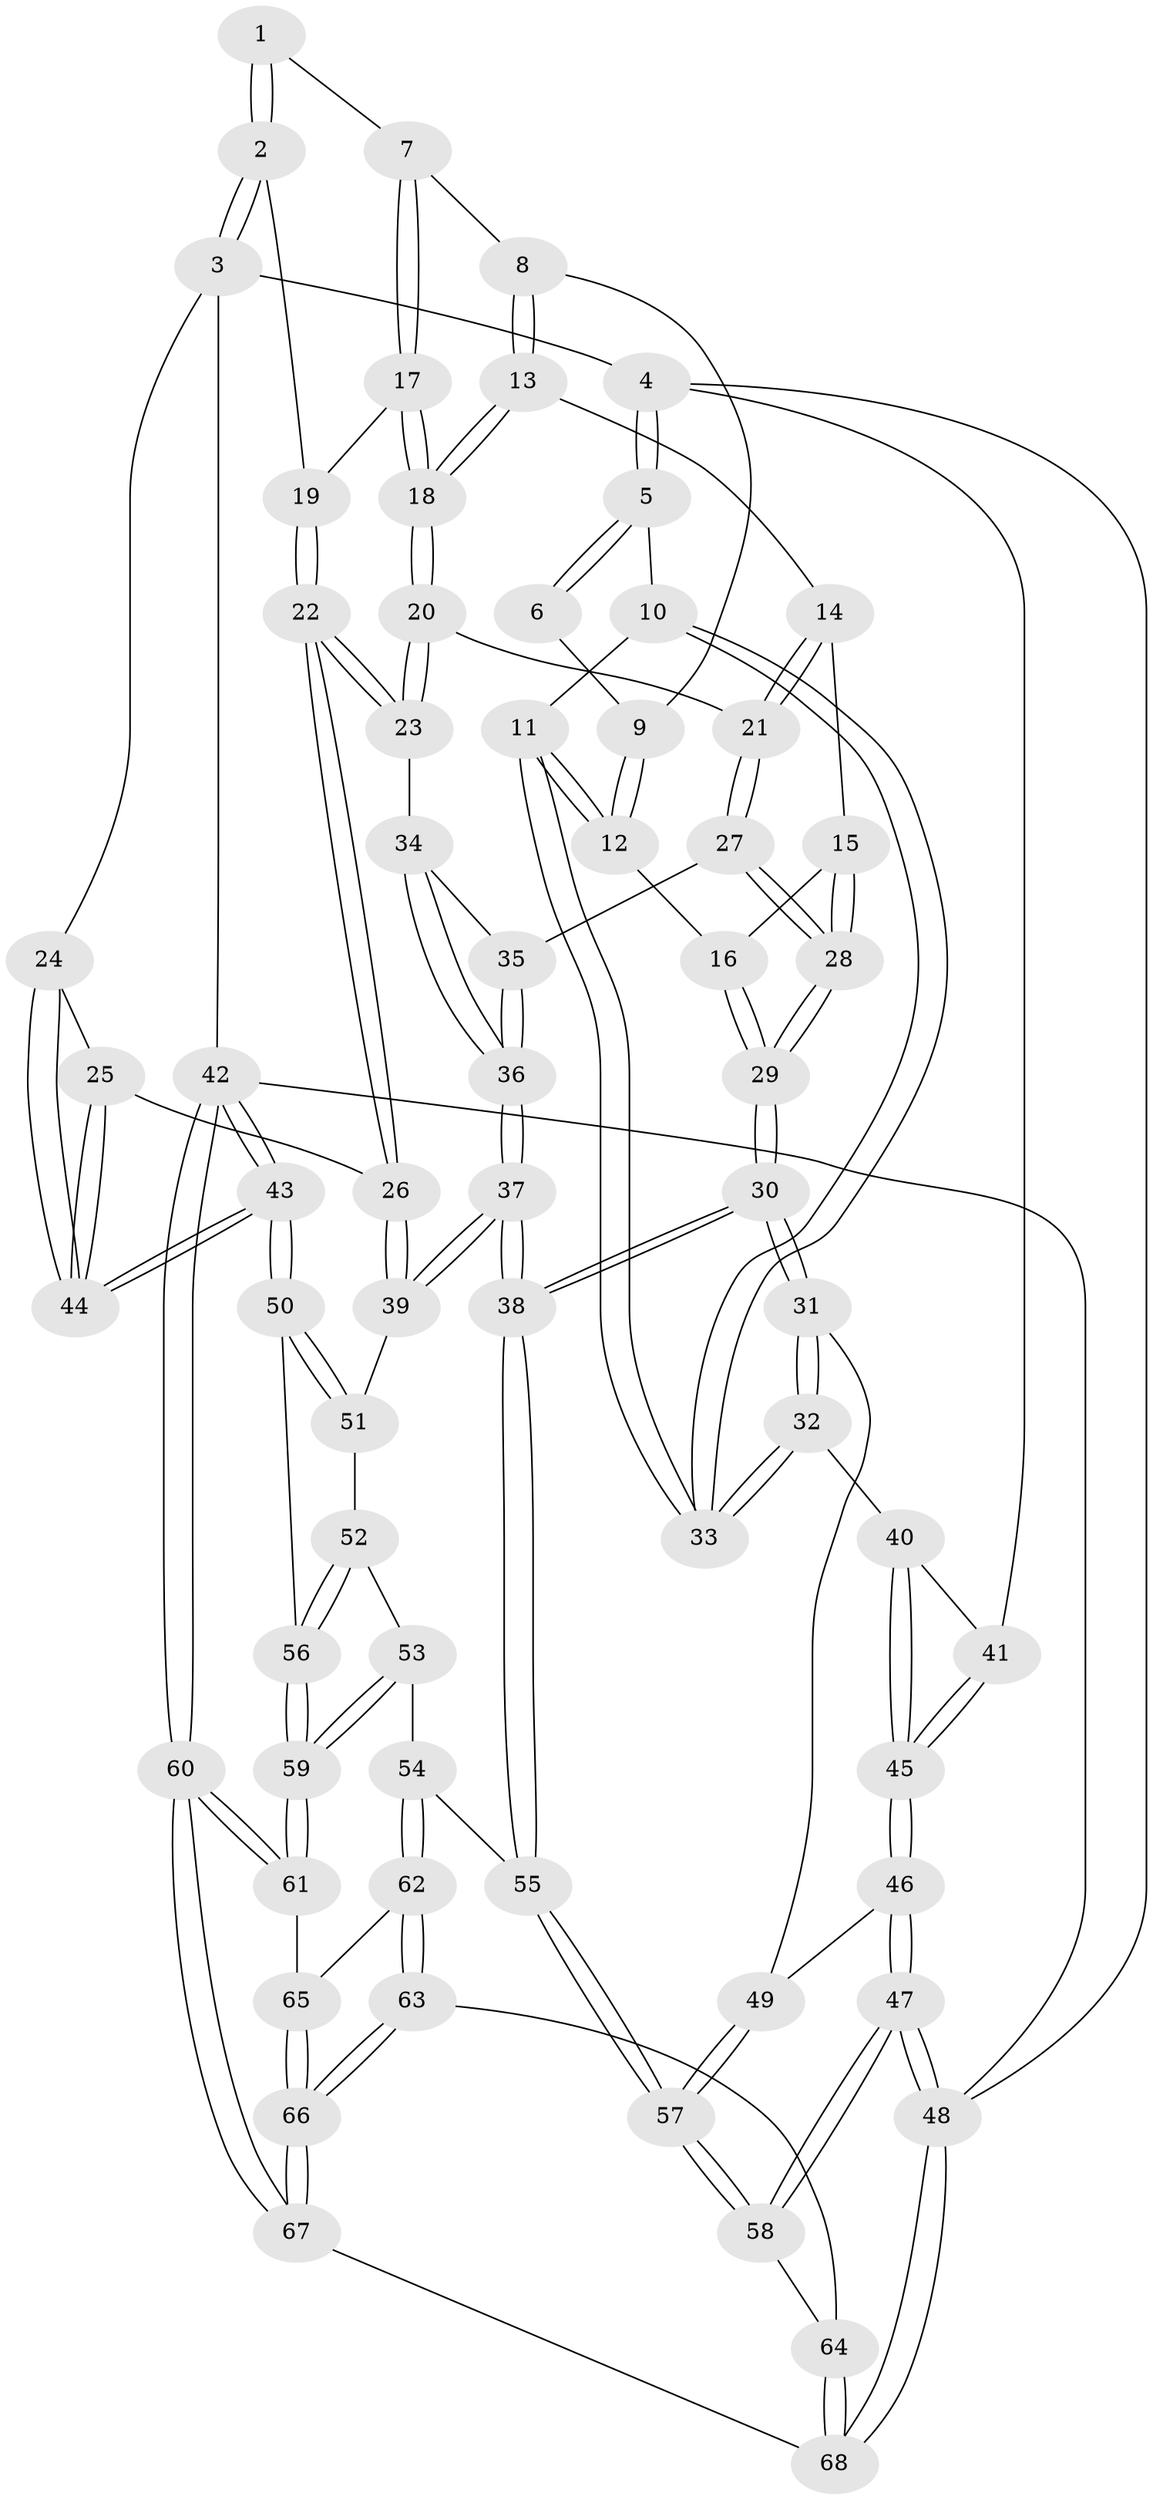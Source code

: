 // coarse degree distribution, {3: 0.10638297872340426, 5: 0.3617021276595745, 2: 0.02127659574468085, 4: 0.40425531914893614, 6: 0.10638297872340426}
// Generated by graph-tools (version 1.1) at 2025/52/02/27/25 19:52:37]
// undirected, 68 vertices, 167 edges
graph export_dot {
graph [start="1"]
  node [color=gray90,style=filled];
  1 [pos="+0.6799655977297954+0"];
  2 [pos="+0.8307607607936278+0"];
  3 [pos="+1+0"];
  4 [pos="+0+0"];
  5 [pos="+0+0"];
  6 [pos="+0.4508433402578036+0"];
  7 [pos="+0.5387571021558151+0.03552096538207571"];
  8 [pos="+0.4292784183502265+0.042961025087599754"];
  9 [pos="+0.4142314863511225+0.027932311903684774"];
  10 [pos="+0+0"];
  11 [pos="+0.2624037185730382+0.10496482067031417"];
  12 [pos="+0.2685201722169222+0.1071184271660214"];
  13 [pos="+0.445018844519329+0.08729680088764692"];
  14 [pos="+0.3800853341449752+0.13798458202151784"];
  15 [pos="+0.28213132174592537+0.117267837752004"];
  16 [pos="+0.27773720354645104+0.11485179640633433"];
  17 [pos="+0.5332711393315811+0.12085803883383088"];
  18 [pos="+0.5182501538323758+0.13643363560924143"];
  19 [pos="+0.6722174307555837+0.12349625158374332"];
  20 [pos="+0.512840318274415+0.1547114485894165"];
  21 [pos="+0.4466577563050925+0.19079314256670823"];
  22 [pos="+0.7154207488543748+0.2887427439379899"];
  23 [pos="+0.585607623413038+0.27353209897082226"];
  24 [pos="+1+0"];
  25 [pos="+0.7671346205092893+0.3069053628720486"];
  26 [pos="+0.743509740602176+0.31127561039522555"];
  27 [pos="+0.4331944288115218+0.2258666274402633"];
  28 [pos="+0.3854614852249482+0.26021136806731515"];
  29 [pos="+0.32608842687872447+0.4099857294646986"];
  30 [pos="+0.30930233021081377+0.4805564021651106"];
  31 [pos="+0.28167532635587755+0.4618006104757364"];
  32 [pos="+0.19377373119737798+0.3536632918649332"];
  33 [pos="+0.1932962494066792+0.34978889347608355"];
  34 [pos="+0.5726311042638578+0.28091670084805914"];
  35 [pos="+0.45043016792882024+0.2418024162123035"];
  36 [pos="+0.49381074853622503+0.35062683125336674"];
  37 [pos="+0.4316075008886904+0.43867708186260346"];
  38 [pos="+0.32895736788088625+0.5098601150774579"];
  39 [pos="+0.7039720561332116+0.4120843269680443"];
  40 [pos="+0.12887538958305916+0.34460859297098406"];
  41 [pos="+0+0.03575111034912982"];
  42 [pos="+1+1"];
  43 [pos="+1+0.5947850401717774"];
  44 [pos="+1+0.5386205191680951"];
  45 [pos="+0+0.4389998674455936"];
  46 [pos="+0+0.4568229870422787"];
  47 [pos="+0+0.8303281991880755"];
  48 [pos="+0+1"];
  49 [pos="+0.056241026682101784+0.47276601521901107"];
  50 [pos="+0.905307966807566+0.6401736280748773"];
  51 [pos="+0.7046381811361045+0.45304193132661863"];
  52 [pos="+0.6396462796803585+0.5536234071438464"];
  53 [pos="+0.5397740835636159+0.631749989945486"];
  54 [pos="+0.4753969582067568+0.6504012175604121"];
  55 [pos="+0.3289929323689296+0.5101725923393079"];
  56 [pos="+0.8439783147986477+0.6826610583710686"];
  57 [pos="+0.10745035894825022+0.7338524264294422"];
  58 [pos="+0.08630331153818531+0.7568245591821113"];
  59 [pos="+0.798802686193597+0.7302935037476924"];
  60 [pos="+1+1"];
  61 [pos="+0.7719403463896745+0.8100075886884263"];
  62 [pos="+0.4771907677919871+0.6774629104258351"];
  63 [pos="+0.45717175984844377+0.8952446169929372"];
  64 [pos="+0.23484698689897135+0.8729028403364081"];
  65 [pos="+0.7379242786427406+0.817635925938519"];
  66 [pos="+0.4896072145743865+0.9508571181920267"];
  67 [pos="+0.5206484697122312+1"];
  68 [pos="+0.15963997469138858+1"];
  1 -- 2;
  1 -- 2;
  1 -- 7;
  2 -- 3;
  2 -- 3;
  2 -- 19;
  3 -- 4;
  3 -- 24;
  3 -- 42;
  4 -- 5;
  4 -- 5;
  4 -- 41;
  4 -- 48;
  5 -- 6;
  5 -- 6;
  5 -- 10;
  6 -- 9;
  7 -- 8;
  7 -- 17;
  7 -- 17;
  8 -- 9;
  8 -- 13;
  8 -- 13;
  9 -- 12;
  9 -- 12;
  10 -- 11;
  10 -- 33;
  10 -- 33;
  11 -- 12;
  11 -- 12;
  11 -- 33;
  11 -- 33;
  12 -- 16;
  13 -- 14;
  13 -- 18;
  13 -- 18;
  14 -- 15;
  14 -- 21;
  14 -- 21;
  15 -- 16;
  15 -- 28;
  15 -- 28;
  16 -- 29;
  16 -- 29;
  17 -- 18;
  17 -- 18;
  17 -- 19;
  18 -- 20;
  18 -- 20;
  19 -- 22;
  19 -- 22;
  20 -- 21;
  20 -- 23;
  20 -- 23;
  21 -- 27;
  21 -- 27;
  22 -- 23;
  22 -- 23;
  22 -- 26;
  22 -- 26;
  23 -- 34;
  24 -- 25;
  24 -- 44;
  24 -- 44;
  25 -- 26;
  25 -- 44;
  25 -- 44;
  26 -- 39;
  26 -- 39;
  27 -- 28;
  27 -- 28;
  27 -- 35;
  28 -- 29;
  28 -- 29;
  29 -- 30;
  29 -- 30;
  30 -- 31;
  30 -- 31;
  30 -- 38;
  30 -- 38;
  31 -- 32;
  31 -- 32;
  31 -- 49;
  32 -- 33;
  32 -- 33;
  32 -- 40;
  34 -- 35;
  34 -- 36;
  34 -- 36;
  35 -- 36;
  35 -- 36;
  36 -- 37;
  36 -- 37;
  37 -- 38;
  37 -- 38;
  37 -- 39;
  37 -- 39;
  38 -- 55;
  38 -- 55;
  39 -- 51;
  40 -- 41;
  40 -- 45;
  40 -- 45;
  41 -- 45;
  41 -- 45;
  42 -- 43;
  42 -- 43;
  42 -- 60;
  42 -- 60;
  42 -- 48;
  43 -- 44;
  43 -- 44;
  43 -- 50;
  43 -- 50;
  45 -- 46;
  45 -- 46;
  46 -- 47;
  46 -- 47;
  46 -- 49;
  47 -- 48;
  47 -- 48;
  47 -- 58;
  47 -- 58;
  48 -- 68;
  48 -- 68;
  49 -- 57;
  49 -- 57;
  50 -- 51;
  50 -- 51;
  50 -- 56;
  51 -- 52;
  52 -- 53;
  52 -- 56;
  52 -- 56;
  53 -- 54;
  53 -- 59;
  53 -- 59;
  54 -- 55;
  54 -- 62;
  54 -- 62;
  55 -- 57;
  55 -- 57;
  56 -- 59;
  56 -- 59;
  57 -- 58;
  57 -- 58;
  58 -- 64;
  59 -- 61;
  59 -- 61;
  60 -- 61;
  60 -- 61;
  60 -- 67;
  60 -- 67;
  61 -- 65;
  62 -- 63;
  62 -- 63;
  62 -- 65;
  63 -- 64;
  63 -- 66;
  63 -- 66;
  64 -- 68;
  64 -- 68;
  65 -- 66;
  65 -- 66;
  66 -- 67;
  66 -- 67;
  67 -- 68;
}
